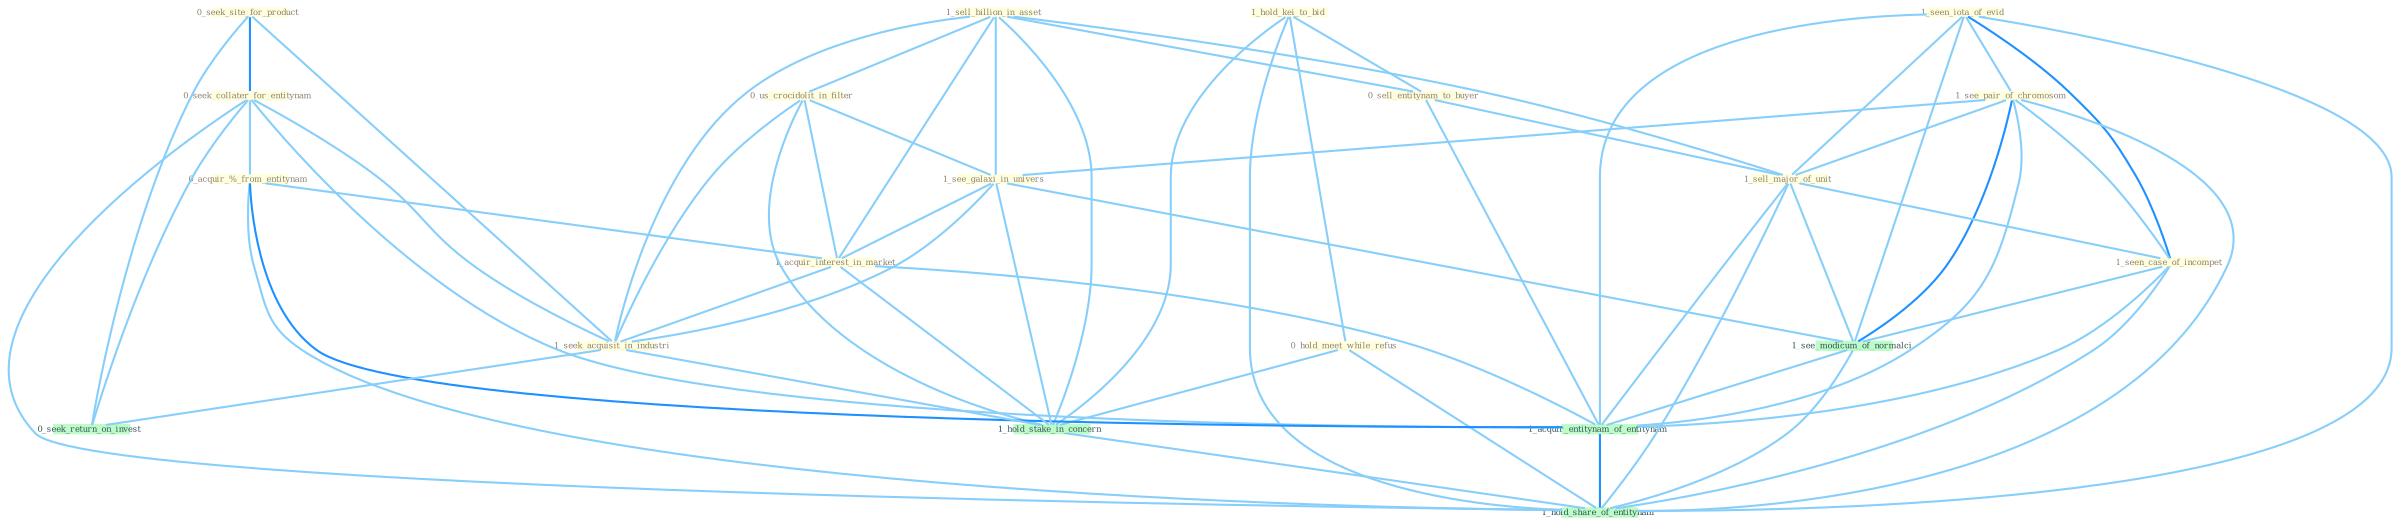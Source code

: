 Graph G{ 
    node
    [shape=polygon,style=filled,width=.5,height=.06,color="#BDFCC9",fixedsize=true,fontsize=4,
    fontcolor="#2f4f4f"];
    {node
    [color="#ffffe0", fontcolor="#8b7d6b"] "1_hold_kei_to_bid " "0_seek_site_for_product " "0_seek_collater_for_entitynam " "1_seen_iota_of_evid " "0_hold_meet_while_refus " "1_sell_billion_in_asset " "0_us_crocidolit_in_filter " "0_sell_entitynam_to_buyer " "1_see_pair_of_chromosom " "0_acquir_%_from_entitynam " "1_see_galaxi_in_univers " "1_sell_major_of_unit " "1_acquir_interest_in_market " "1_seek_acquisit_in_industri " "1_seen_case_of_incompet "}
{node [color="#fff0f5", fontcolor="#b22222"]}
edge [color="#B0E2FF"];

	"1_hold_kei_to_bid " -- "0_hold_meet_while_refus " [w="1", color="#87cefa" ];
	"1_hold_kei_to_bid " -- "0_sell_entitynam_to_buyer " [w="1", color="#87cefa" ];
	"1_hold_kei_to_bid " -- "1_hold_stake_in_concern " [w="1", color="#87cefa" ];
	"1_hold_kei_to_bid " -- "1_hold_share_of_entitynam " [w="1", color="#87cefa" ];
	"0_seek_site_for_product " -- "0_seek_collater_for_entitynam " [w="2", color="#1e90ff" , len=0.8];
	"0_seek_site_for_product " -- "1_seek_acquisit_in_industri " [w="1", color="#87cefa" ];
	"0_seek_site_for_product " -- "0_seek_return_on_invest " [w="1", color="#87cefa" ];
	"0_seek_collater_for_entitynam " -- "0_acquir_%_from_entitynam " [w="1", color="#87cefa" ];
	"0_seek_collater_for_entitynam " -- "1_seek_acquisit_in_industri " [w="1", color="#87cefa" ];
	"0_seek_collater_for_entitynam " -- "0_seek_return_on_invest " [w="1", color="#87cefa" ];
	"0_seek_collater_for_entitynam " -- "1_acquir_entitynam_of_entitynam " [w="1", color="#87cefa" ];
	"0_seek_collater_for_entitynam " -- "1_hold_share_of_entitynam " [w="1", color="#87cefa" ];
	"1_seen_iota_of_evid " -- "1_see_pair_of_chromosom " [w="1", color="#87cefa" ];
	"1_seen_iota_of_evid " -- "1_sell_major_of_unit " [w="1", color="#87cefa" ];
	"1_seen_iota_of_evid " -- "1_seen_case_of_incompet " [w="2", color="#1e90ff" , len=0.8];
	"1_seen_iota_of_evid " -- "1_see_modicum_of_normalci " [w="1", color="#87cefa" ];
	"1_seen_iota_of_evid " -- "1_acquir_entitynam_of_entitynam " [w="1", color="#87cefa" ];
	"1_seen_iota_of_evid " -- "1_hold_share_of_entitynam " [w="1", color="#87cefa" ];
	"0_hold_meet_while_refus " -- "1_hold_stake_in_concern " [w="1", color="#87cefa" ];
	"0_hold_meet_while_refus " -- "1_hold_share_of_entitynam " [w="1", color="#87cefa" ];
	"1_sell_billion_in_asset " -- "0_us_crocidolit_in_filter " [w="1", color="#87cefa" ];
	"1_sell_billion_in_asset " -- "0_sell_entitynam_to_buyer " [w="1", color="#87cefa" ];
	"1_sell_billion_in_asset " -- "1_see_galaxi_in_univers " [w="1", color="#87cefa" ];
	"1_sell_billion_in_asset " -- "1_sell_major_of_unit " [w="1", color="#87cefa" ];
	"1_sell_billion_in_asset " -- "1_acquir_interest_in_market " [w="1", color="#87cefa" ];
	"1_sell_billion_in_asset " -- "1_seek_acquisit_in_industri " [w="1", color="#87cefa" ];
	"1_sell_billion_in_asset " -- "1_hold_stake_in_concern " [w="1", color="#87cefa" ];
	"0_us_crocidolit_in_filter " -- "1_see_galaxi_in_univers " [w="1", color="#87cefa" ];
	"0_us_crocidolit_in_filter " -- "1_acquir_interest_in_market " [w="1", color="#87cefa" ];
	"0_us_crocidolit_in_filter " -- "1_seek_acquisit_in_industri " [w="1", color="#87cefa" ];
	"0_us_crocidolit_in_filter " -- "1_hold_stake_in_concern " [w="1", color="#87cefa" ];
	"0_sell_entitynam_to_buyer " -- "1_sell_major_of_unit " [w="1", color="#87cefa" ];
	"0_sell_entitynam_to_buyer " -- "1_acquir_entitynam_of_entitynam " [w="1", color="#87cefa" ];
	"1_see_pair_of_chromosom " -- "1_see_galaxi_in_univers " [w="1", color="#87cefa" ];
	"1_see_pair_of_chromosom " -- "1_sell_major_of_unit " [w="1", color="#87cefa" ];
	"1_see_pair_of_chromosom " -- "1_seen_case_of_incompet " [w="1", color="#87cefa" ];
	"1_see_pair_of_chromosom " -- "1_see_modicum_of_normalci " [w="2", color="#1e90ff" , len=0.8];
	"1_see_pair_of_chromosom " -- "1_acquir_entitynam_of_entitynam " [w="1", color="#87cefa" ];
	"1_see_pair_of_chromosom " -- "1_hold_share_of_entitynam " [w="1", color="#87cefa" ];
	"0_acquir_%_from_entitynam " -- "1_acquir_interest_in_market " [w="1", color="#87cefa" ];
	"0_acquir_%_from_entitynam " -- "1_acquir_entitynam_of_entitynam " [w="2", color="#1e90ff" , len=0.8];
	"0_acquir_%_from_entitynam " -- "1_hold_share_of_entitynam " [w="1", color="#87cefa" ];
	"1_see_galaxi_in_univers " -- "1_acquir_interest_in_market " [w="1", color="#87cefa" ];
	"1_see_galaxi_in_univers " -- "1_seek_acquisit_in_industri " [w="1", color="#87cefa" ];
	"1_see_galaxi_in_univers " -- "1_hold_stake_in_concern " [w="1", color="#87cefa" ];
	"1_see_galaxi_in_univers " -- "1_see_modicum_of_normalci " [w="1", color="#87cefa" ];
	"1_sell_major_of_unit " -- "1_seen_case_of_incompet " [w="1", color="#87cefa" ];
	"1_sell_major_of_unit " -- "1_see_modicum_of_normalci " [w="1", color="#87cefa" ];
	"1_sell_major_of_unit " -- "1_acquir_entitynam_of_entitynam " [w="1", color="#87cefa" ];
	"1_sell_major_of_unit " -- "1_hold_share_of_entitynam " [w="1", color="#87cefa" ];
	"1_acquir_interest_in_market " -- "1_seek_acquisit_in_industri " [w="1", color="#87cefa" ];
	"1_acquir_interest_in_market " -- "1_hold_stake_in_concern " [w="1", color="#87cefa" ];
	"1_acquir_interest_in_market " -- "1_acquir_entitynam_of_entitynam " [w="1", color="#87cefa" ];
	"1_seek_acquisit_in_industri " -- "1_hold_stake_in_concern " [w="1", color="#87cefa" ];
	"1_seek_acquisit_in_industri " -- "0_seek_return_on_invest " [w="1", color="#87cefa" ];
	"1_seen_case_of_incompet " -- "1_see_modicum_of_normalci " [w="1", color="#87cefa" ];
	"1_seen_case_of_incompet " -- "1_acquir_entitynam_of_entitynam " [w="1", color="#87cefa" ];
	"1_seen_case_of_incompet " -- "1_hold_share_of_entitynam " [w="1", color="#87cefa" ];
	"1_hold_stake_in_concern " -- "1_hold_share_of_entitynam " [w="1", color="#87cefa" ];
	"1_see_modicum_of_normalci " -- "1_acquir_entitynam_of_entitynam " [w="1", color="#87cefa" ];
	"1_see_modicum_of_normalci " -- "1_hold_share_of_entitynam " [w="1", color="#87cefa" ];
	"1_acquir_entitynam_of_entitynam " -- "1_hold_share_of_entitynam " [w="2", color="#1e90ff" , len=0.8];
}